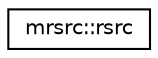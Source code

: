 digraph "Graphical Class Hierarchy"
{
  edge [fontname="Helvetica",fontsize="10",labelfontname="Helvetica",labelfontsize="10"];
  node [fontname="Helvetica",fontsize="10",shape=record];
  rankdir="LR";
  Node0 [label="mrsrc::rsrc",height=0.2,width=0.4,color="black", fillcolor="white", style="filled",URL="$classmrsrc_1_1rsrc.html",tooltip="Class mrsrc::rsrc contains a pointer to the data in the resource, as well as offering an iterator int..."];
}
